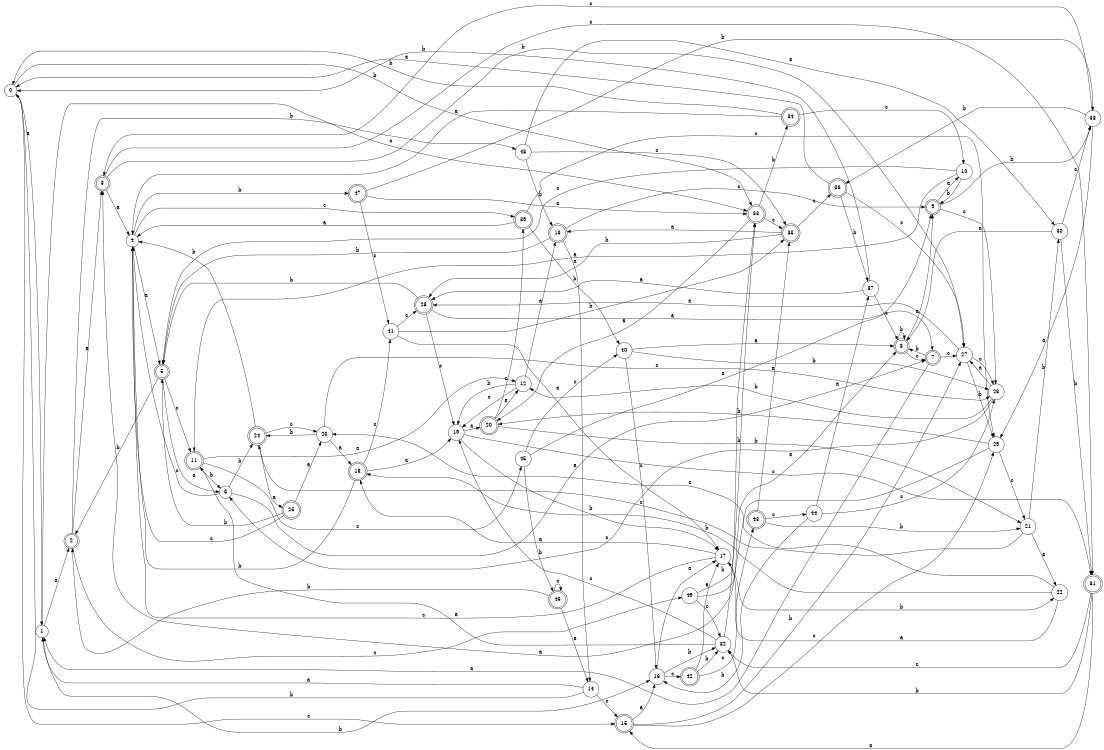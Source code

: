 digraph n40_7 {
__start0 [label="" shape="none"];

rankdir=LR;
size="8,5";

s0 [style="filled", color="black", fillcolor="white" shape="circle", label="0"];
s1 [style="filled", color="black", fillcolor="white" shape="circle", label="1"];
s2 [style="rounded,filled", color="black", fillcolor="white" shape="doublecircle", label="2"];
s3 [style="rounded,filled", color="black", fillcolor="white" shape="doublecircle", label="3"];
s4 [style="filled", color="black", fillcolor="white" shape="circle", label="4"];
s5 [style="rounded,filled", color="black", fillcolor="white" shape="doublecircle", label="5"];
s6 [style="filled", color="black", fillcolor="white" shape="circle", label="6"];
s7 [style="rounded,filled", color="black", fillcolor="white" shape="doublecircle", label="7"];
s8 [style="rounded,filled", color="black", fillcolor="white" shape="doublecircle", label="8"];
s9 [style="rounded,filled", color="black", fillcolor="white" shape="doublecircle", label="9"];
s10 [style="filled", color="black", fillcolor="white" shape="circle", label="10"];
s11 [style="rounded,filled", color="black", fillcolor="white" shape="doublecircle", label="11"];
s12 [style="filled", color="black", fillcolor="white" shape="circle", label="12"];
s13 [style="rounded,filled", color="black", fillcolor="white" shape="doublecircle", label="13"];
s14 [style="filled", color="black", fillcolor="white" shape="circle", label="14"];
s15 [style="rounded,filled", color="black", fillcolor="white" shape="doublecircle", label="15"];
s16 [style="filled", color="black", fillcolor="white" shape="circle", label="16"];
s17 [style="filled", color="black", fillcolor="white" shape="circle", label="17"];
s18 [style="rounded,filled", color="black", fillcolor="white" shape="doublecircle", label="18"];
s19 [style="filled", color="black", fillcolor="white" shape="circle", label="19"];
s20 [style="rounded,filled", color="black", fillcolor="white" shape="doublecircle", label="20"];
s21 [style="filled", color="black", fillcolor="white" shape="circle", label="21"];
s22 [style="filled", color="black", fillcolor="white" shape="circle", label="22"];
s23 [style="filled", color="black", fillcolor="white" shape="circle", label="23"];
s24 [style="rounded,filled", color="black", fillcolor="white" shape="doublecircle", label="24"];
s25 [style="rounded,filled", color="black", fillcolor="white" shape="doublecircle", label="25"];
s26 [style="filled", color="black", fillcolor="white" shape="circle", label="26"];
s27 [style="filled", color="black", fillcolor="white" shape="circle", label="27"];
s28 [style="rounded,filled", color="black", fillcolor="white" shape="doublecircle", label="28"];
s29 [style="filled", color="black", fillcolor="white" shape="circle", label="29"];
s30 [style="filled", color="black", fillcolor="white" shape="circle", label="30"];
s31 [style="rounded,filled", color="black", fillcolor="white" shape="doublecircle", label="31"];
s32 [style="filled", color="black", fillcolor="white" shape="circle", label="32"];
s33 [style="rounded,filled", color="black", fillcolor="white" shape="doublecircle", label="33"];
s34 [style="rounded,filled", color="black", fillcolor="white" shape="doublecircle", label="34"];
s35 [style="rounded,filled", color="black", fillcolor="white" shape="doublecircle", label="35"];
s36 [style="rounded,filled", color="black", fillcolor="white" shape="doublecircle", label="36"];
s37 [style="filled", color="black", fillcolor="white" shape="circle", label="37"];
s38 [style="filled", color="black", fillcolor="white" shape="circle", label="38"];
s39 [style="rounded,filled", color="black", fillcolor="white" shape="doublecircle", label="39"];
s40 [style="filled", color="black", fillcolor="white" shape="circle", label="40"];
s41 [style="filled", color="black", fillcolor="white" shape="circle", label="41"];
s42 [style="rounded,filled", color="black", fillcolor="white" shape="doublecircle", label="42"];
s43 [style="rounded,filled", color="black", fillcolor="white" shape="doublecircle", label="43"];
s44 [style="filled", color="black", fillcolor="white" shape="circle", label="44"];
s45 [style="filled", color="black", fillcolor="white" shape="circle", label="45"];
s46 [style="rounded,filled", color="black", fillcolor="white" shape="doublecircle", label="46"];
s47 [style="rounded,filled", color="black", fillcolor="white" shape="doublecircle", label="47"];
s48 [style="filled", color="black", fillcolor="white" shape="circle", label="48"];
s49 [style="filled", color="black", fillcolor="white" shape="circle", label="49"];
s0 -> s1 [label="a"];
s0 -> s33 [label="b"];
s0 -> s15 [label="c"];
s1 -> s2 [label="a"];
s1 -> s16 [label="b"];
s1 -> s33 [label="c"];
s2 -> s3 [label="a"];
s2 -> s48 [label="b"];
s2 -> s49 [label="c"];
s3 -> s4 [label="a"];
s3 -> s27 [label="b"];
s3 -> s31 [label="c"];
s4 -> s5 [label="a"];
s4 -> s47 [label="b"];
s4 -> s39 [label="c"];
s5 -> s6 [label="a"];
s5 -> s2 [label="b"];
s5 -> s11 [label="c"];
s6 -> s7 [label="a"];
s6 -> s24 [label="b"];
s6 -> s4 [label="c"];
s7 -> s1 [label="a"];
s7 -> s8 [label="b"];
s7 -> s27 [label="c"];
s8 -> s9 [label="a"];
s8 -> s8 [label="b"];
s8 -> s7 [label="c"];
s9 -> s10 [label="a"];
s9 -> s38 [label="b"];
s9 -> s26 [label="c"];
s10 -> s11 [label="a"];
s10 -> s9 [label="b"];
s10 -> s5 [label="c"];
s11 -> s12 [label="a"];
s11 -> s6 [label="b"];
s11 -> s45 [label="c"];
s12 -> s13 [label="a"];
s12 -> s19 [label="b"];
s12 -> s19 [label="c"];
s13 -> s14 [label="a"];
s13 -> s5 [label="b"];
s13 -> s9 [label="c"];
s14 -> s1 [label="a"];
s14 -> s0 [label="b"];
s14 -> s15 [label="c"];
s15 -> s16 [label="a"];
s15 -> s27 [label="b"];
s15 -> s29 [label="c"];
s16 -> s17 [label="a"];
s16 -> s32 [label="b"];
s16 -> s42 [label="c"];
s17 -> s18 [label="a"];
s17 -> s22 [label="b"];
s17 -> s4 [label="c"];
s18 -> s19 [label="a"];
s18 -> s4 [label="b"];
s18 -> s41 [label="c"];
s19 -> s20 [label="a"];
s19 -> s17 [label="b"];
s19 -> s31 [label="c"];
s20 -> s12 [label="a"];
s20 -> s21 [label="b"];
s20 -> s39 [label="c"];
s21 -> s22 [label="a"];
s21 -> s30 [label="b"];
s21 -> s24 [label="c"];
s22 -> s17 [label="a"];
s22 -> s18 [label="b"];
s22 -> s23 [label="c"];
s23 -> s18 [label="a"];
s23 -> s24 [label="b"];
s23 -> s26 [label="c"];
s24 -> s25 [label="a"];
s24 -> s4 [label="b"];
s24 -> s23 [label="c"];
s25 -> s23 [label="a"];
s25 -> s5 [label="b"];
s25 -> s4 [label="c"];
s26 -> s27 [label="a"];
s26 -> s12 [label="b"];
s26 -> s6 [label="c"];
s27 -> s28 [label="a"];
s27 -> s29 [label="b"];
s27 -> s26 [label="c"];
s28 -> s7 [label="a"];
s28 -> s5 [label="b"];
s28 -> s19 [label="c"];
s29 -> s3 [label="a"];
s29 -> s20 [label="b"];
s29 -> s21 [label="c"];
s30 -> s8 [label="a"];
s30 -> s31 [label="b"];
s30 -> s38 [label="c"];
s31 -> s15 [label="a"];
s31 -> s32 [label="b"];
s31 -> s32 [label="c"];
s32 -> s11 [label="a"];
s32 -> s33 [label="b"];
s32 -> s19 [label="c"];
s33 -> s20 [label="a"];
s33 -> s34 [label="b"];
s33 -> s35 [label="c"];
s34 -> s4 [label="a"];
s34 -> s0 [label="b"];
s34 -> s10 [label="c"];
s35 -> s13 [label="a"];
s35 -> s28 [label="b"];
s35 -> s36 [label="c"];
s36 -> s0 [label="a"];
s36 -> s37 [label="b"];
s36 -> s27 [label="c"];
s37 -> s28 [label="a"];
s37 -> s0 [label="b"];
s37 -> s8 [label="c"];
s38 -> s29 [label="a"];
s38 -> s36 [label="b"];
s38 -> s3 [label="c"];
s39 -> s4 [label="a"];
s39 -> s40 [label="b"];
s39 -> s29 [label="c"];
s40 -> s8 [label="a"];
s40 -> s26 [label="b"];
s40 -> s16 [label="c"];
s41 -> s17 [label="a"];
s41 -> s35 [label="b"];
s41 -> s28 [label="c"];
s42 -> s17 [label="a"];
s42 -> s32 [label="b"];
s42 -> s43 [label="c"];
s43 -> s35 [label="a"];
s43 -> s21 [label="b"];
s43 -> s44 [label="c"];
s44 -> s37 [label="a"];
s44 -> s16 [label="b"];
s44 -> s26 [label="c"];
s45 -> s9 [label="a"];
s45 -> s46 [label="b"];
s45 -> s40 [label="c"];
s46 -> s14 [label="a"];
s46 -> s2 [label="b"];
s46 -> s46 [label="c"];
s47 -> s33 [label="a"];
s47 -> s38 [label="b"];
s47 -> s41 [label="c"];
s48 -> s30 [label="a"];
s48 -> s13 [label="b"];
s48 -> s35 [label="c"];
s49 -> s8 [label="a"];
s49 -> s33 [label="b"];
s49 -> s32 [label="c"];

}